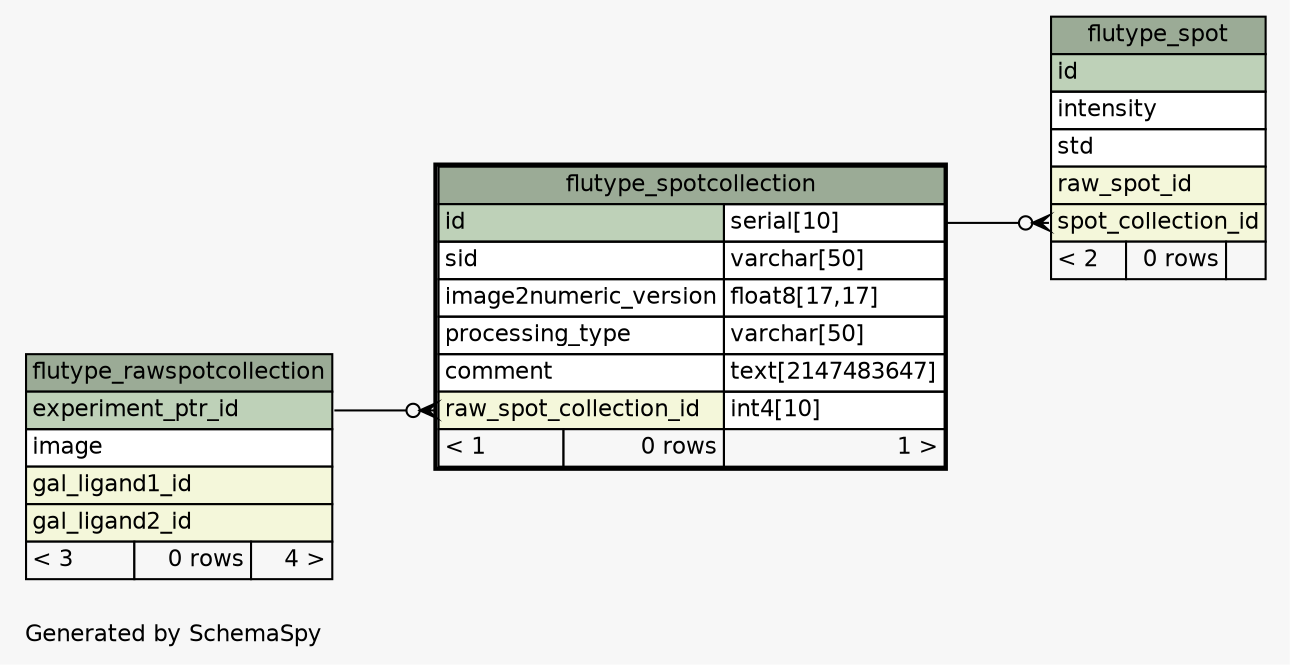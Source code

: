 // dot 2.38.0 on Linux 4.4.0-89-generic
// SchemaSpy rev 590
digraph "oneDegreeRelationshipsDiagram" {
  graph [
    rankdir="RL"
    bgcolor="#f7f7f7"
    label="\nGenerated by SchemaSpy"
    labeljust="l"
    nodesep="0.18"
    ranksep="0.46"
    fontname="Helvetica"
    fontsize="11"
  ];
  node [
    fontname="Helvetica"
    fontsize="11"
    shape="plaintext"
  ];
  edge [
    arrowsize="0.8"
  ];
  "flutype_spot":"spot_collection_id":w -> "flutype_spotcollection":"id.type":e [arrowhead=none dir=back arrowtail=crowodot];
  "flutype_spotcollection":"raw_spot_collection_id":w -> "flutype_rawspotcollection":"experiment_ptr_id":e [arrowhead=none dir=back arrowtail=crowodot];
  "flutype_rawspotcollection" [
    label=<
    <TABLE BORDER="0" CELLBORDER="1" CELLSPACING="0" BGCOLOR="#ffffff">
      <TR><TD COLSPAN="3" BGCOLOR="#9bab96" ALIGN="CENTER">flutype_rawspotcollection</TD></TR>
      <TR><TD PORT="experiment_ptr_id" COLSPAN="3" BGCOLOR="#bed1b8" ALIGN="LEFT">experiment_ptr_id</TD></TR>
      <TR><TD PORT="image" COLSPAN="3" ALIGN="LEFT">image</TD></TR>
      <TR><TD PORT="gal_ligand1_id" COLSPAN="3" BGCOLOR="#f4f7da" ALIGN="LEFT">gal_ligand1_id</TD></TR>
      <TR><TD PORT="gal_ligand2_id" COLSPAN="3" BGCOLOR="#f4f7da" ALIGN="LEFT">gal_ligand2_id</TD></TR>
      <TR><TD ALIGN="LEFT" BGCOLOR="#f7f7f7">&lt; 3</TD><TD ALIGN="RIGHT" BGCOLOR="#f7f7f7">0 rows</TD><TD ALIGN="RIGHT" BGCOLOR="#f7f7f7">4 &gt;</TD></TR>
    </TABLE>>
    URL="flutype_rawspotcollection.html"
    tooltip="flutype_rawspotcollection"
  ];
  "flutype_spot" [
    label=<
    <TABLE BORDER="0" CELLBORDER="1" CELLSPACING="0" BGCOLOR="#ffffff">
      <TR><TD COLSPAN="3" BGCOLOR="#9bab96" ALIGN="CENTER">flutype_spot</TD></TR>
      <TR><TD PORT="id" COLSPAN="3" BGCOLOR="#bed1b8" ALIGN="LEFT">id</TD></TR>
      <TR><TD PORT="intensity" COLSPAN="3" ALIGN="LEFT">intensity</TD></TR>
      <TR><TD PORT="std" COLSPAN="3" ALIGN="LEFT">std</TD></TR>
      <TR><TD PORT="raw_spot_id" COLSPAN="3" BGCOLOR="#f4f7da" ALIGN="LEFT">raw_spot_id</TD></TR>
      <TR><TD PORT="spot_collection_id" COLSPAN="3" BGCOLOR="#f4f7da" ALIGN="LEFT">spot_collection_id</TD></TR>
      <TR><TD ALIGN="LEFT" BGCOLOR="#f7f7f7">&lt; 2</TD><TD ALIGN="RIGHT" BGCOLOR="#f7f7f7">0 rows</TD><TD ALIGN="RIGHT" BGCOLOR="#f7f7f7">  </TD></TR>
    </TABLE>>
    URL="flutype_spot.html"
    tooltip="flutype_spot"
  ];
  "flutype_spotcollection" [
    label=<
    <TABLE BORDER="2" CELLBORDER="1" CELLSPACING="0" BGCOLOR="#ffffff">
      <TR><TD COLSPAN="3" BGCOLOR="#9bab96" ALIGN="CENTER">flutype_spotcollection</TD></TR>
      <TR><TD PORT="id" COLSPAN="2" BGCOLOR="#bed1b8" ALIGN="LEFT">id</TD><TD PORT="id.type" ALIGN="LEFT">serial[10]</TD></TR>
      <TR><TD PORT="sid" COLSPAN="2" ALIGN="LEFT">sid</TD><TD PORT="sid.type" ALIGN="LEFT">varchar[50]</TD></TR>
      <TR><TD PORT="image2numeric_version" COLSPAN="2" ALIGN="LEFT">image2numeric_version</TD><TD PORT="image2numeric_version.type" ALIGN="LEFT">float8[17,17]</TD></TR>
      <TR><TD PORT="processing_type" COLSPAN="2" ALIGN="LEFT">processing_type</TD><TD PORT="processing_type.type" ALIGN="LEFT">varchar[50]</TD></TR>
      <TR><TD PORT="comment" COLSPAN="2" ALIGN="LEFT">comment</TD><TD PORT="comment.type" ALIGN="LEFT">text[2147483647]</TD></TR>
      <TR><TD PORT="raw_spot_collection_id" COLSPAN="2" BGCOLOR="#f4f7da" ALIGN="LEFT">raw_spot_collection_id</TD><TD PORT="raw_spot_collection_id.type" ALIGN="LEFT">int4[10]</TD></TR>
      <TR><TD ALIGN="LEFT" BGCOLOR="#f7f7f7">&lt; 1</TD><TD ALIGN="RIGHT" BGCOLOR="#f7f7f7">0 rows</TD><TD ALIGN="RIGHT" BGCOLOR="#f7f7f7">1 &gt;</TD></TR>
    </TABLE>>
    URL="flutype_spotcollection.html"
    tooltip="flutype_spotcollection"
  ];
}
